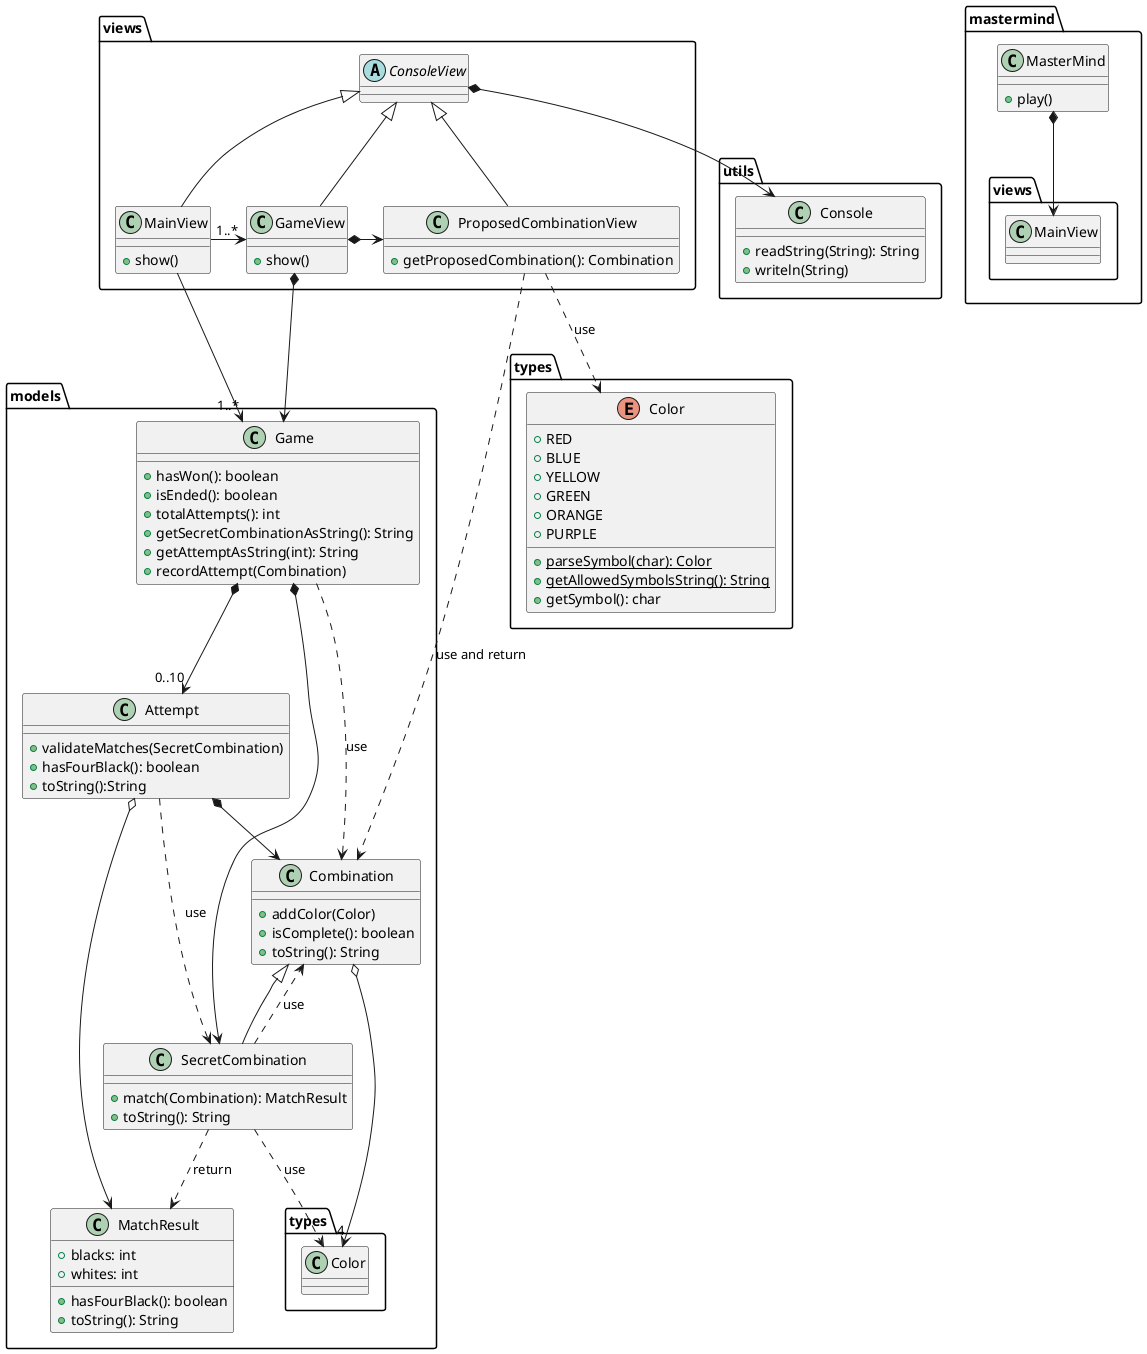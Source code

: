 @startuml
namespace mastermind {
    class MasterMind {
        +play()
    }
    MasterMind *--> views.MainView
}

namespace models {
    class Game {
        +hasWon(): boolean
        +isEnded(): boolean
        +totalAttempts(): int
        +getSecretCombinationAsString(): String
        +getAttemptAsString(int): String
        +recordAttempt(Combination)
    }
    Game *--> SecretCombination
    Game *--> "0..10" Attempt
    Game ..> Combination : use

    class Combination {
        +addColor(Color)
        +isComplete(): boolean
        +toString(): String
    }
    Combination o--> "4" types.Color

    class SecretCombination {
        +match(Combination): MatchResult
        +toString(): String
    }
    SecretCombination ..> Combination : use
    SecretCombination ..> MatchResult : return
    SecretCombination ..> types.Color : use
    SecretCombination -up-|> Combination

    class Attempt {
        +validateMatches(SecretCombination)
        +hasFourBlack(): boolean
        +toString():String
    }
    Attempt *--> Combination
    Attempt o--> MatchResult
    Attempt ..> SecretCombination : use

    class MatchResult {
        +blacks: int
        +whites: int
        +hasFourBlack(): boolean
        +toString(): String
    }
}

namespace types {
    enum Color {
        +RED
        +BLUE
        +YELLOW
        +GREEN
        +ORANGE
        +PURPLE

        +{static}parseSymbol(char): Color
        +{static}getAllowedSymbolsString(): String
        +getSymbol(): char
    }
}

namespace utils {
    class Console {
        +readString(String): String
        +writeln(String)
    }
}

namespace views {
    abstract class ConsoleView {
    }
    ConsoleView *--> utils.Console

    class MainView extends ConsoleView {
        +show()
    }
    MainView -right-> "1..*" GameView
    MainView -down-> "1..*" models.Game

    class GameView extends ConsoleView {
        +show()
    }
    GameView *-right-> ProposedCombinationView
    GameView *--> models.Game

    class ProposedCombinationView extends ConsoleView {
        +getProposedCombination(): Combination
    }
    ProposedCombinationView ..> models.Combination : use and return
    ProposedCombinationView ..> types.Color : use
}
@enduml